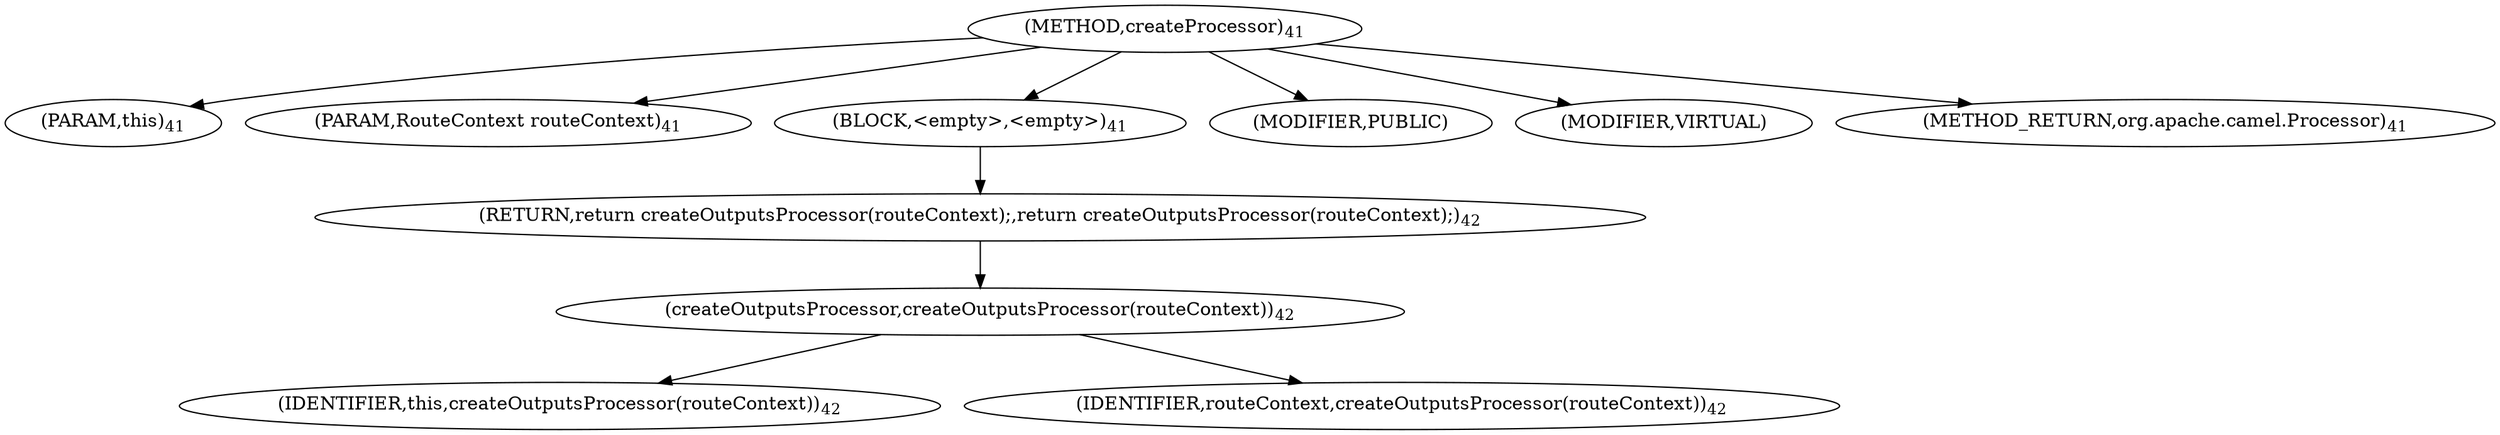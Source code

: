 digraph "createProcessor" {  
"19" [label = <(METHOD,createProcessor)<SUB>41</SUB>> ]
"4" [label = <(PARAM,this)<SUB>41</SUB>> ]
"20" [label = <(PARAM,RouteContext routeContext)<SUB>41</SUB>> ]
"21" [label = <(BLOCK,&lt;empty&gt;,&lt;empty&gt;)<SUB>41</SUB>> ]
"22" [label = <(RETURN,return createOutputsProcessor(routeContext);,return createOutputsProcessor(routeContext);)<SUB>42</SUB>> ]
"23" [label = <(createOutputsProcessor,createOutputsProcessor(routeContext))<SUB>42</SUB>> ]
"3" [label = <(IDENTIFIER,this,createOutputsProcessor(routeContext))<SUB>42</SUB>> ]
"24" [label = <(IDENTIFIER,routeContext,createOutputsProcessor(routeContext))<SUB>42</SUB>> ]
"25" [label = <(MODIFIER,PUBLIC)> ]
"26" [label = <(MODIFIER,VIRTUAL)> ]
"27" [label = <(METHOD_RETURN,org.apache.camel.Processor)<SUB>41</SUB>> ]
  "19" -> "4" 
  "19" -> "20" 
  "19" -> "21" 
  "19" -> "25" 
  "19" -> "26" 
  "19" -> "27" 
  "21" -> "22" 
  "22" -> "23" 
  "23" -> "3" 
  "23" -> "24" 
}
